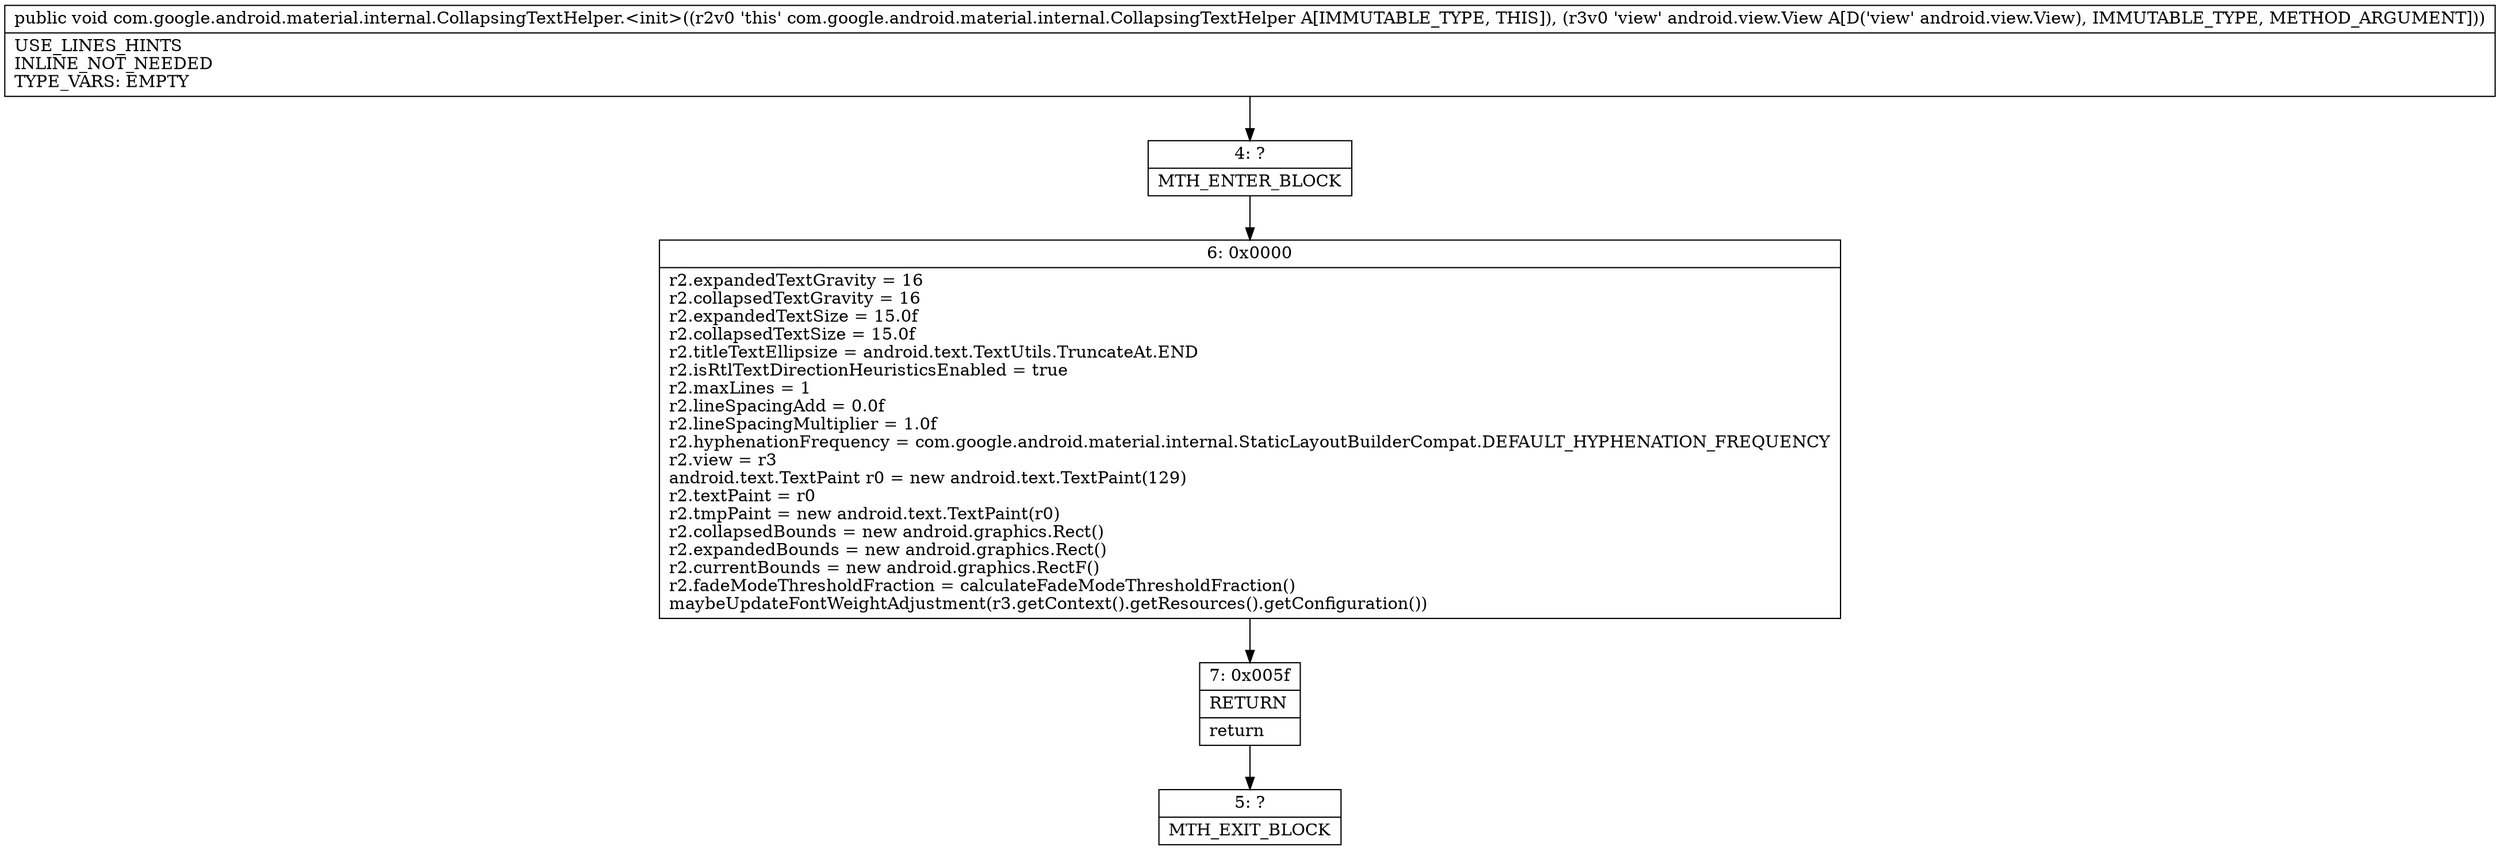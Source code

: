 digraph "CFG forcom.google.android.material.internal.CollapsingTextHelper.\<init\>(Landroid\/view\/View;)V" {
Node_4 [shape=record,label="{4\:\ ?|MTH_ENTER_BLOCK\l}"];
Node_6 [shape=record,label="{6\:\ 0x0000|r2.expandedTextGravity = 16\lr2.collapsedTextGravity = 16\lr2.expandedTextSize = 15.0f\lr2.collapsedTextSize = 15.0f\lr2.titleTextEllipsize = android.text.TextUtils.TruncateAt.END\lr2.isRtlTextDirectionHeuristicsEnabled = true\lr2.maxLines = 1\lr2.lineSpacingAdd = 0.0f\lr2.lineSpacingMultiplier = 1.0f\lr2.hyphenationFrequency = com.google.android.material.internal.StaticLayoutBuilderCompat.DEFAULT_HYPHENATION_FREQUENCY\lr2.view = r3\landroid.text.TextPaint r0 = new android.text.TextPaint(129)\lr2.textPaint = r0\lr2.tmpPaint = new android.text.TextPaint(r0)\lr2.collapsedBounds = new android.graphics.Rect()\lr2.expandedBounds = new android.graphics.Rect()\lr2.currentBounds = new android.graphics.RectF()\lr2.fadeModeThresholdFraction = calculateFadeModeThresholdFraction()\lmaybeUpdateFontWeightAdjustment(r3.getContext().getResources().getConfiguration())\l}"];
Node_7 [shape=record,label="{7\:\ 0x005f|RETURN\l|return\l}"];
Node_5 [shape=record,label="{5\:\ ?|MTH_EXIT_BLOCK\l}"];
MethodNode[shape=record,label="{public void com.google.android.material.internal.CollapsingTextHelper.\<init\>((r2v0 'this' com.google.android.material.internal.CollapsingTextHelper A[IMMUTABLE_TYPE, THIS]), (r3v0 'view' android.view.View A[D('view' android.view.View), IMMUTABLE_TYPE, METHOD_ARGUMENT]))  | USE_LINES_HINTS\lINLINE_NOT_NEEDED\lTYPE_VARS: EMPTY\l}"];
MethodNode -> Node_4;Node_4 -> Node_6;
Node_6 -> Node_7;
Node_7 -> Node_5;
}

